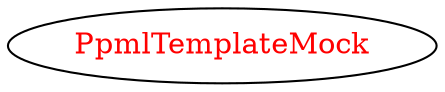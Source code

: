 digraph dependencyGraph {
 concentrate=true;
 ranksep="2.0";
 rankdir="LR"; 
 splines="ortho";
"PpmlTemplateMock" [fontcolor="red"];
}